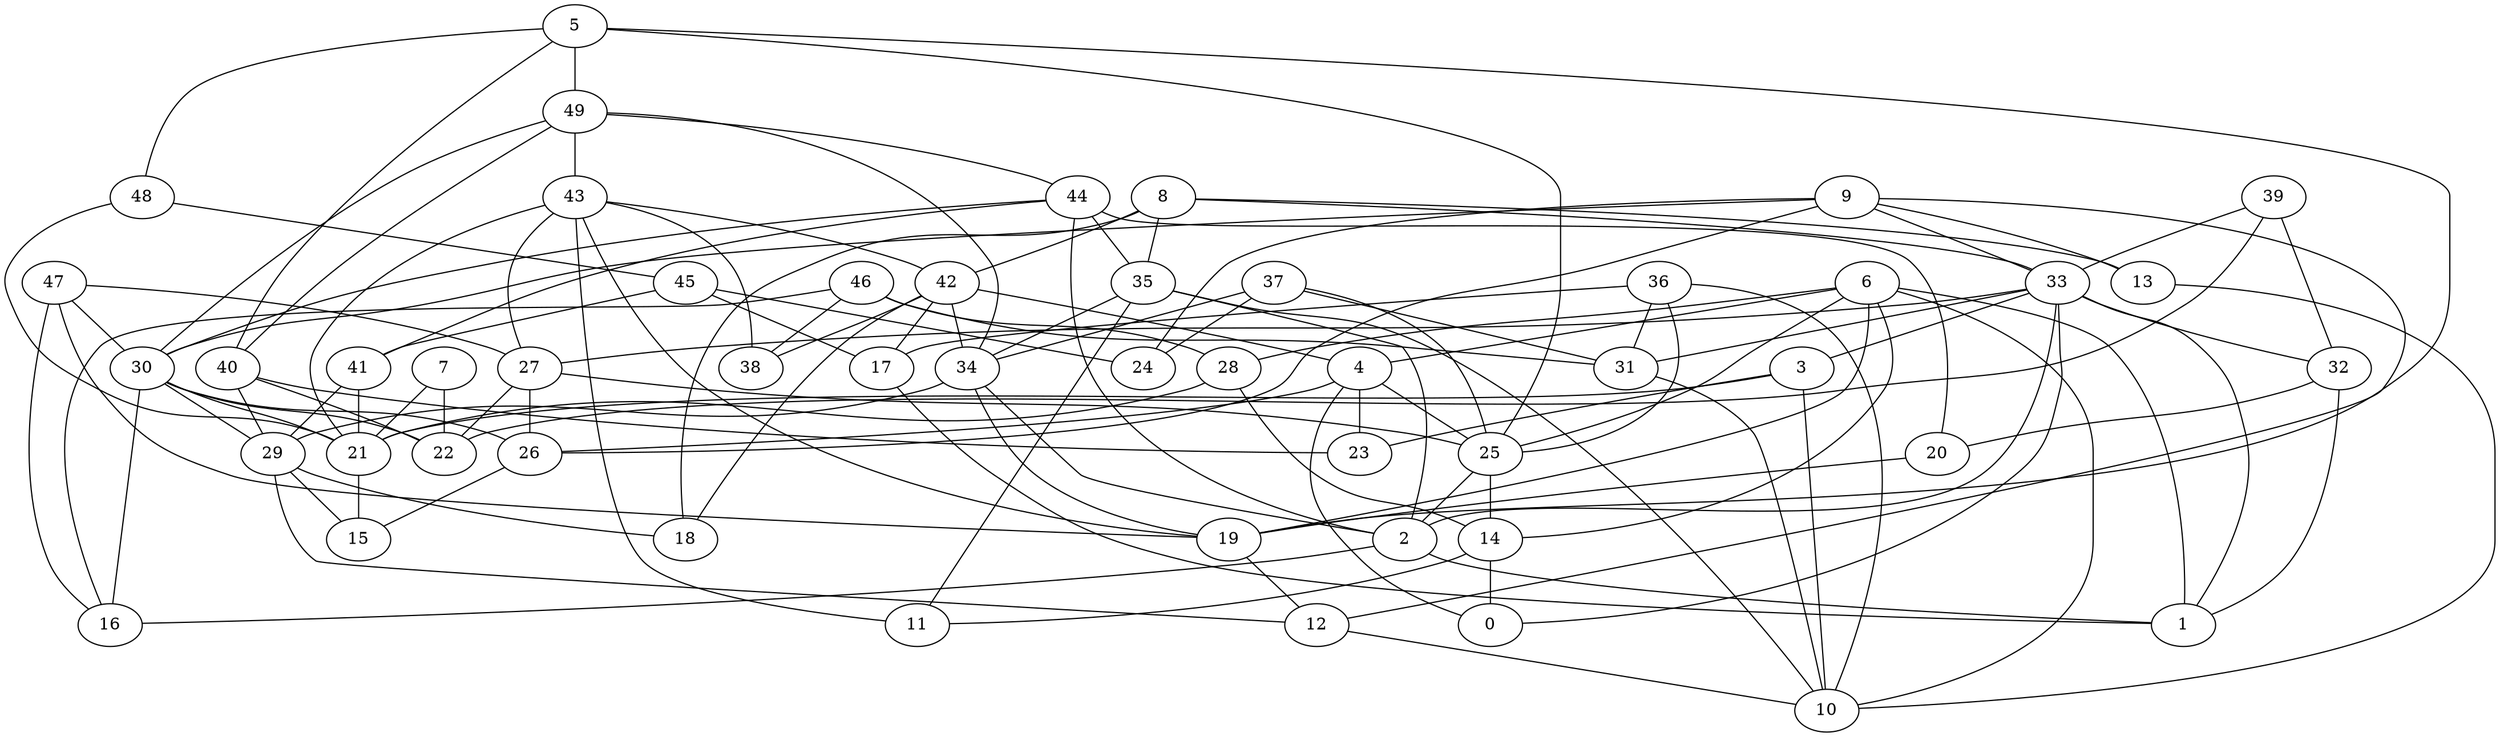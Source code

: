 digraph GG_graph {

subgraph G_graph {
edge [color = black]
"46" -> "38" [dir = none]
"46" -> "16" [dir = none]
"39" -> "32" [dir = none]
"39" -> "22" [dir = none]
"47" -> "16" [dir = none]
"47" -> "30" [dir = none]
"47" -> "27" [dir = none]
"7" -> "21" [dir = none]
"7" -> "22" [dir = none]
"13" -> "10" [dir = none]
"29" -> "18" [dir = none]
"29" -> "15" [dir = none]
"29" -> "12" [dir = none]
"34" -> "19" [dir = none]
"14" -> "11" [dir = none]
"14" -> "0" [dir = none]
"19" -> "12" [dir = none]
"20" -> "19" [dir = none]
"44" -> "30" [dir = none]
"44" -> "35" [dir = none]
"44" -> "41" [dir = none]
"44" -> "20" [dir = none]
"33" -> "1" [dir = none]
"33" -> "32" [dir = none]
"33" -> "2" [dir = none]
"33" -> "27" [dir = none]
"33" -> "31" [dir = none]
"33" -> "0" [dir = none]
"43" -> "19" [dir = none]
"43" -> "11" [dir = none]
"43" -> "38" [dir = none]
"4" -> "0" [dir = none]
"4" -> "26" [dir = none]
"4" -> "25" [dir = none]
"4" -> "23" [dir = none]
"9" -> "13" [dir = none]
"9" -> "30" [dir = none]
"9" -> "33" [dir = none]
"9" -> "26" [dir = none]
"9" -> "24" [dir = none]
"36" -> "10" [dir = none]
"36" -> "25" [dir = none]
"36" -> "17" [dir = none]
"36" -> "31" [dir = none]
"8" -> "13" [dir = none]
"8" -> "35" [dir = none]
"8" -> "18" [dir = none]
"8" -> "42" [dir = none]
"21" -> "15" [dir = none]
"37" -> "31" [dir = none]
"37" -> "24" [dir = none]
"37" -> "34" [dir = none]
"37" -> "25" [dir = none]
"32" -> "20" [dir = none]
"32" -> "1" [dir = none]
"26" -> "15" [dir = none]
"25" -> "2" [dir = none]
"25" -> "14" [dir = none]
"40" -> "23" [dir = none]
"40" -> "29" [dir = none]
"17" -> "1" [dir = none]
"3" -> "23" [dir = none]
"3" -> "21" [dir = none]
"3" -> "10" [dir = none]
"45" -> "17" [dir = none]
"45" -> "41" [dir = none]
"30" -> "16" [dir = none]
"30" -> "29" [dir = none]
"30" -> "22" [dir = none]
"30" -> "21" [dir = none]
"6" -> "14" [dir = none]
"6" -> "19" [dir = none]
"6" -> "4" [dir = none]
"6" -> "25" [dir = none]
"6" -> "1" [dir = none]
"6" -> "28" [dir = none]
"48" -> "45" [dir = none]
"5" -> "19" [dir = none]
"5" -> "40" [dir = none]
"5" -> "25" [dir = none]
"5" -> "48" [dir = none]
"49" -> "44" [dir = none]
"49" -> "34" [dir = none]
"49" -> "40" [dir = none]
"42" -> "18" [dir = none]
"42" -> "38" [dir = none]
"42" -> "34" [dir = none]
"42" -> "4" [dir = none]
"28" -> "21" [dir = none]
"28" -> "14" [dir = none]
"41" -> "21" [dir = none]
"27" -> "22" [dir = none]
"27" -> "26" [dir = none]
"27" -> "25" [dir = none]
"35" -> "34" [dir = none]
"35" -> "2" [dir = none]
"35" -> "10" [dir = none]
"35" -> "11" [dir = none]
"47" -> "19" [dir = none]
"34" -> "2" [dir = none]
"8" -> "33" [dir = none]
"6" -> "10" [dir = none]
"43" -> "42" [dir = none]
"39" -> "33" [dir = none]
"44" -> "2" [dir = none]
"49" -> "30" [dir = none]
"43" -> "27" [dir = none]
"30" -> "26" [dir = none]
"40" -> "22" [dir = none]
"12" -> "10" [dir = none]
"34" -> "29" [dir = none]
"48" -> "21" [dir = none]
"45" -> "24" [dir = none]
"9" -> "12" [dir = none]
"31" -> "10" [dir = none]
"2" -> "16" [dir = none]
"41" -> "29" [dir = none]
"46" -> "28" [dir = none]
"49" -> "43" [dir = none]
"33" -> "3" [dir = none]
"2" -> "1" [dir = none]
"46" -> "31" [dir = none]
"42" -> "17" [dir = none]
"5" -> "49" [dir = none]
"43" -> "21" [dir = none]
}

}
